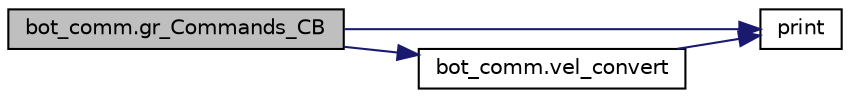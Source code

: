 digraph "bot_comm.gr_Commands_CB"
{
 // INTERACTIVE_SVG=YES
  edge [fontname="Helvetica",fontsize="10",labelfontname="Helvetica",labelfontsize="10"];
  node [fontname="Helvetica",fontsize="10",shape=record];
  rankdir="LR";
  Node1 [label="bot_comm.gr_Commands_CB",height=0.2,width=0.4,color="black", fillcolor="grey75", style="filled", fontcolor="black"];
  Node1 -> Node2 [color="midnightblue",fontsize="10",style="solid",fontname="Helvetica"];
  Node2 [label="print",height=0.2,width=0.4,color="black", fillcolor="white", style="filled",URL="$dc/ddd/node__class_8cpp.html#abc62c9d234b4194b3886013a7dbd1232"];
  Node1 -> Node3 [color="midnightblue",fontsize="10",style="solid",fontname="Helvetica"];
  Node3 [label="bot_comm.vel_convert",height=0.2,width=0.4,color="black", fillcolor="white", style="filled",URL="$d1/df1/namespacebot__comm.html#a2d8871bbe534df751fc173499c244198"];
  Node3 -> Node2 [color="midnightblue",fontsize="10",style="solid",fontname="Helvetica"];
}
